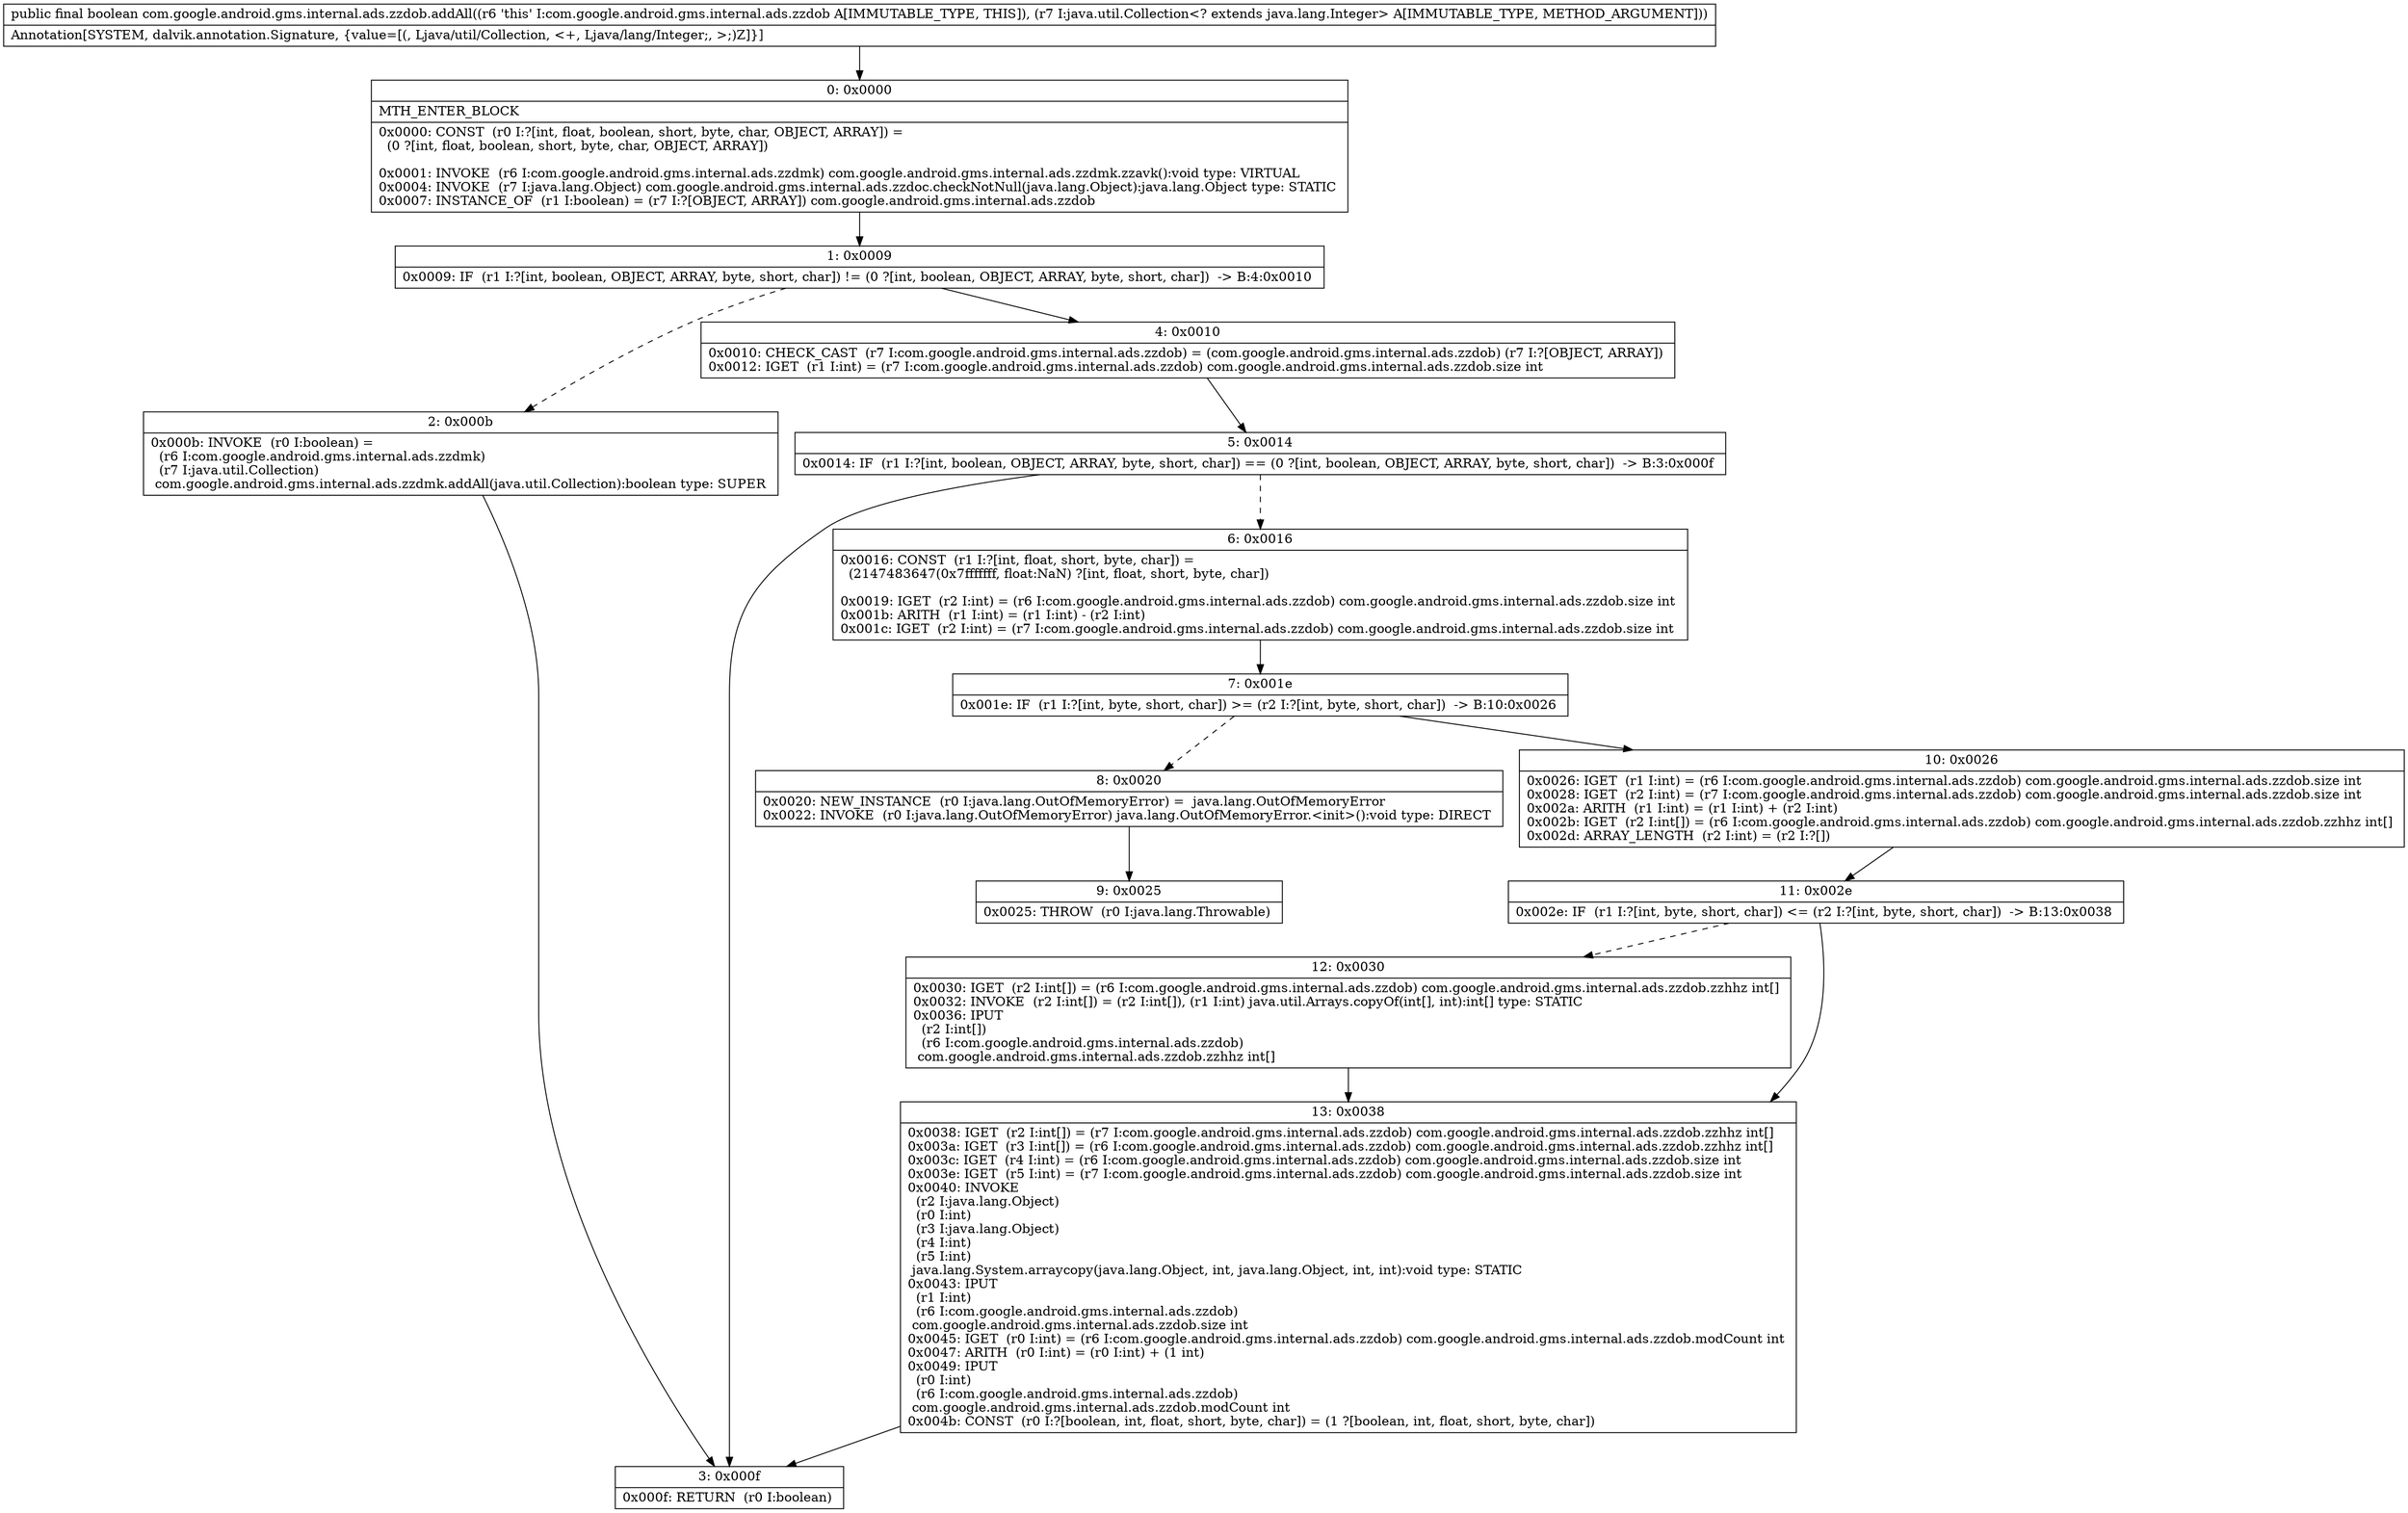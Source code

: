 digraph "CFG forcom.google.android.gms.internal.ads.zzdob.addAll(Ljava\/util\/Collection;)Z" {
Node_0 [shape=record,label="{0\:\ 0x0000|MTH_ENTER_BLOCK\l|0x0000: CONST  (r0 I:?[int, float, boolean, short, byte, char, OBJECT, ARRAY]) = \l  (0 ?[int, float, boolean, short, byte, char, OBJECT, ARRAY])\l \l0x0001: INVOKE  (r6 I:com.google.android.gms.internal.ads.zzdmk) com.google.android.gms.internal.ads.zzdmk.zzavk():void type: VIRTUAL \l0x0004: INVOKE  (r7 I:java.lang.Object) com.google.android.gms.internal.ads.zzdoc.checkNotNull(java.lang.Object):java.lang.Object type: STATIC \l0x0007: INSTANCE_OF  (r1 I:boolean) = (r7 I:?[OBJECT, ARRAY]) com.google.android.gms.internal.ads.zzdob \l}"];
Node_1 [shape=record,label="{1\:\ 0x0009|0x0009: IF  (r1 I:?[int, boolean, OBJECT, ARRAY, byte, short, char]) != (0 ?[int, boolean, OBJECT, ARRAY, byte, short, char])  \-\> B:4:0x0010 \l}"];
Node_2 [shape=record,label="{2\:\ 0x000b|0x000b: INVOKE  (r0 I:boolean) = \l  (r6 I:com.google.android.gms.internal.ads.zzdmk)\l  (r7 I:java.util.Collection)\l com.google.android.gms.internal.ads.zzdmk.addAll(java.util.Collection):boolean type: SUPER \l}"];
Node_3 [shape=record,label="{3\:\ 0x000f|0x000f: RETURN  (r0 I:boolean) \l}"];
Node_4 [shape=record,label="{4\:\ 0x0010|0x0010: CHECK_CAST  (r7 I:com.google.android.gms.internal.ads.zzdob) = (com.google.android.gms.internal.ads.zzdob) (r7 I:?[OBJECT, ARRAY]) \l0x0012: IGET  (r1 I:int) = (r7 I:com.google.android.gms.internal.ads.zzdob) com.google.android.gms.internal.ads.zzdob.size int \l}"];
Node_5 [shape=record,label="{5\:\ 0x0014|0x0014: IF  (r1 I:?[int, boolean, OBJECT, ARRAY, byte, short, char]) == (0 ?[int, boolean, OBJECT, ARRAY, byte, short, char])  \-\> B:3:0x000f \l}"];
Node_6 [shape=record,label="{6\:\ 0x0016|0x0016: CONST  (r1 I:?[int, float, short, byte, char]) = \l  (2147483647(0x7fffffff, float:NaN) ?[int, float, short, byte, char])\l \l0x0019: IGET  (r2 I:int) = (r6 I:com.google.android.gms.internal.ads.zzdob) com.google.android.gms.internal.ads.zzdob.size int \l0x001b: ARITH  (r1 I:int) = (r1 I:int) \- (r2 I:int) \l0x001c: IGET  (r2 I:int) = (r7 I:com.google.android.gms.internal.ads.zzdob) com.google.android.gms.internal.ads.zzdob.size int \l}"];
Node_7 [shape=record,label="{7\:\ 0x001e|0x001e: IF  (r1 I:?[int, byte, short, char]) \>= (r2 I:?[int, byte, short, char])  \-\> B:10:0x0026 \l}"];
Node_8 [shape=record,label="{8\:\ 0x0020|0x0020: NEW_INSTANCE  (r0 I:java.lang.OutOfMemoryError) =  java.lang.OutOfMemoryError \l0x0022: INVOKE  (r0 I:java.lang.OutOfMemoryError) java.lang.OutOfMemoryError.\<init\>():void type: DIRECT \l}"];
Node_9 [shape=record,label="{9\:\ 0x0025|0x0025: THROW  (r0 I:java.lang.Throwable) \l}"];
Node_10 [shape=record,label="{10\:\ 0x0026|0x0026: IGET  (r1 I:int) = (r6 I:com.google.android.gms.internal.ads.zzdob) com.google.android.gms.internal.ads.zzdob.size int \l0x0028: IGET  (r2 I:int) = (r7 I:com.google.android.gms.internal.ads.zzdob) com.google.android.gms.internal.ads.zzdob.size int \l0x002a: ARITH  (r1 I:int) = (r1 I:int) + (r2 I:int) \l0x002b: IGET  (r2 I:int[]) = (r6 I:com.google.android.gms.internal.ads.zzdob) com.google.android.gms.internal.ads.zzdob.zzhhz int[] \l0x002d: ARRAY_LENGTH  (r2 I:int) = (r2 I:?[]) \l}"];
Node_11 [shape=record,label="{11\:\ 0x002e|0x002e: IF  (r1 I:?[int, byte, short, char]) \<= (r2 I:?[int, byte, short, char])  \-\> B:13:0x0038 \l}"];
Node_12 [shape=record,label="{12\:\ 0x0030|0x0030: IGET  (r2 I:int[]) = (r6 I:com.google.android.gms.internal.ads.zzdob) com.google.android.gms.internal.ads.zzdob.zzhhz int[] \l0x0032: INVOKE  (r2 I:int[]) = (r2 I:int[]), (r1 I:int) java.util.Arrays.copyOf(int[], int):int[] type: STATIC \l0x0036: IPUT  \l  (r2 I:int[])\l  (r6 I:com.google.android.gms.internal.ads.zzdob)\l com.google.android.gms.internal.ads.zzdob.zzhhz int[] \l}"];
Node_13 [shape=record,label="{13\:\ 0x0038|0x0038: IGET  (r2 I:int[]) = (r7 I:com.google.android.gms.internal.ads.zzdob) com.google.android.gms.internal.ads.zzdob.zzhhz int[] \l0x003a: IGET  (r3 I:int[]) = (r6 I:com.google.android.gms.internal.ads.zzdob) com.google.android.gms.internal.ads.zzdob.zzhhz int[] \l0x003c: IGET  (r4 I:int) = (r6 I:com.google.android.gms.internal.ads.zzdob) com.google.android.gms.internal.ads.zzdob.size int \l0x003e: IGET  (r5 I:int) = (r7 I:com.google.android.gms.internal.ads.zzdob) com.google.android.gms.internal.ads.zzdob.size int \l0x0040: INVOKE  \l  (r2 I:java.lang.Object)\l  (r0 I:int)\l  (r3 I:java.lang.Object)\l  (r4 I:int)\l  (r5 I:int)\l java.lang.System.arraycopy(java.lang.Object, int, java.lang.Object, int, int):void type: STATIC \l0x0043: IPUT  \l  (r1 I:int)\l  (r6 I:com.google.android.gms.internal.ads.zzdob)\l com.google.android.gms.internal.ads.zzdob.size int \l0x0045: IGET  (r0 I:int) = (r6 I:com.google.android.gms.internal.ads.zzdob) com.google.android.gms.internal.ads.zzdob.modCount int \l0x0047: ARITH  (r0 I:int) = (r0 I:int) + (1 int) \l0x0049: IPUT  \l  (r0 I:int)\l  (r6 I:com.google.android.gms.internal.ads.zzdob)\l com.google.android.gms.internal.ads.zzdob.modCount int \l0x004b: CONST  (r0 I:?[boolean, int, float, short, byte, char]) = (1 ?[boolean, int, float, short, byte, char]) \l}"];
MethodNode[shape=record,label="{public final boolean com.google.android.gms.internal.ads.zzdob.addAll((r6 'this' I:com.google.android.gms.internal.ads.zzdob A[IMMUTABLE_TYPE, THIS]), (r7 I:java.util.Collection\<? extends java.lang.Integer\> A[IMMUTABLE_TYPE, METHOD_ARGUMENT]))  | Annotation[SYSTEM, dalvik.annotation.Signature, \{value=[(, Ljava\/util\/Collection, \<+, Ljava\/lang\/Integer;, \>;)Z]\}]\l}"];
MethodNode -> Node_0;
Node_0 -> Node_1;
Node_1 -> Node_2[style=dashed];
Node_1 -> Node_4;
Node_2 -> Node_3;
Node_4 -> Node_5;
Node_5 -> Node_3;
Node_5 -> Node_6[style=dashed];
Node_6 -> Node_7;
Node_7 -> Node_8[style=dashed];
Node_7 -> Node_10;
Node_8 -> Node_9;
Node_10 -> Node_11;
Node_11 -> Node_12[style=dashed];
Node_11 -> Node_13;
Node_12 -> Node_13;
Node_13 -> Node_3;
}

